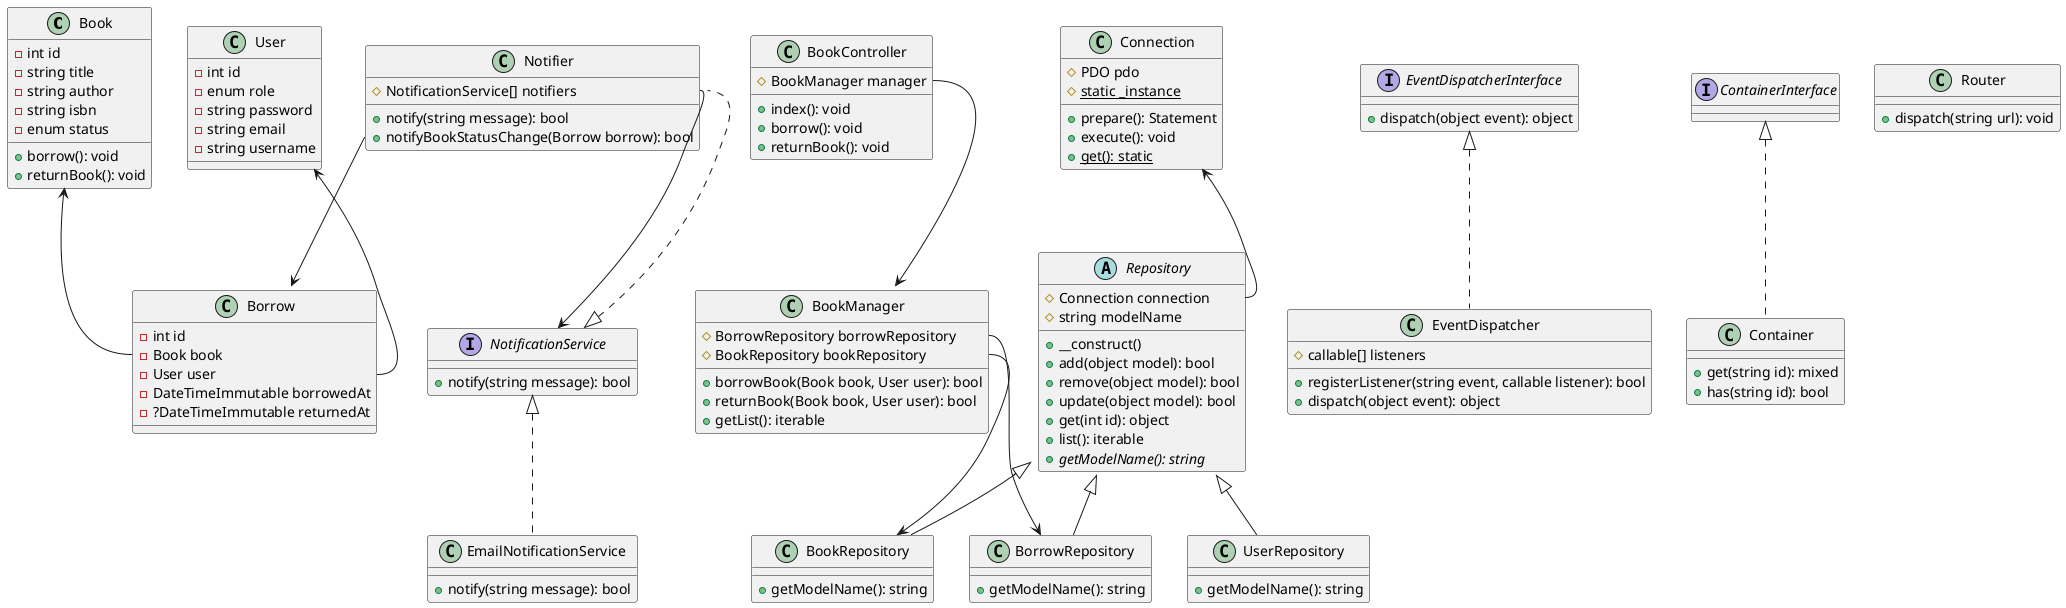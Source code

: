 @startuml
'https://plantuml.com/class-diagram

class Book {
    - int id
    - string title
    - string author
    - string isbn
    - enum status
    + borrow(): void
    + returnBook(): void
}

class User {
    - int id
    - enum role
    - string password
    - string email
    - string username
}

class Borrow {
    - int id
    - Book book
    - User user
    - DateTimeImmutable borrowedAt
    - ?DateTimeImmutable returnedAt
}

class Connection {
    # PDO pdo
    # {static} static _instance
    + prepare(): Statement
    + execute(): void
    + {static} get(): static
}

abstract class Repository {
    # Connection connection
    # string modelName
    + __construct()
    + add(object model): bool
    + remove(object model): bool
    + update(object model): bool
    + get(int id): object
    + list(): iterable
    + {abstract} getModelName(): string
}

class BookRepository extends Repository {
    + getModelName(): string
}
class UserRepository extends Repository {
    + getModelName(): string
}
class BorrowRepository extends Repository {
    + getModelName(): string
}

interface EventDispatcherInterface {
    + dispatch(object event): object
}

class EventDispatcher implements EventDispatcherInterface {
    # callable[] listeners
    + registerListener(string event, callable listener): bool
    + dispatch(object event): object
}

class BookManager {
    # BorrowRepository borrowRepository
    # BookRepository bookRepository
    + borrowBook(Book book, User user): bool
    + returnBook(Book book, User user): bool
    + getList(): iterable
}

interface NotificationService {
    + notify(string message): bool
}

class Notifier implements NotificationService {
    # NotificationService[] notifiers
    + notify(string message): bool
    + notifyBookStatusChange(Borrow borrow): bool
}

class EmailNotificationService implements NotificationService {
    + notify(string message): bool
}

class BookController {
    # BookManager manager
    + index(): void
    + borrow(): void
    + returnBook(): void
}

class Container implements ContainerInterface {
    + get(string id): mixed
    + has(string id): bool
}

class Router {
    + dispatch(string url): void
}

Book <-- Borrow::book
User <-- Borrow::user
Connection <-- Repository::connection
BookManager::bookRepository --> BookRepository
BookManager::borrowRepository --> BorrowRepository
Notifier::notifiers --> NotificationService
Notifier::notifyBookStatusChange --> Borrow
BookController::manager --> BookManager

@enduml
